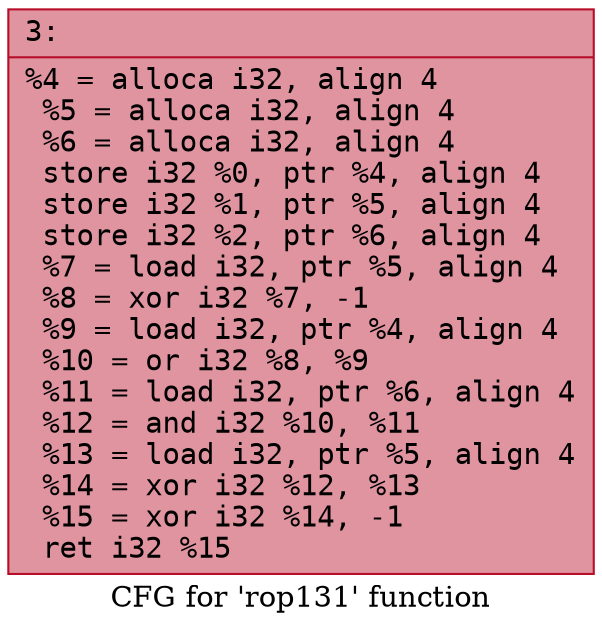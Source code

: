 digraph "CFG for 'rop131' function" {
	label="CFG for 'rop131' function";

	Node0x6000015c07d0 [shape=record,color="#b70d28ff", style=filled, fillcolor="#b70d2870" fontname="Courier",label="{3:\l|  %4 = alloca i32, align 4\l  %5 = alloca i32, align 4\l  %6 = alloca i32, align 4\l  store i32 %0, ptr %4, align 4\l  store i32 %1, ptr %5, align 4\l  store i32 %2, ptr %6, align 4\l  %7 = load i32, ptr %5, align 4\l  %8 = xor i32 %7, -1\l  %9 = load i32, ptr %4, align 4\l  %10 = or i32 %8, %9\l  %11 = load i32, ptr %6, align 4\l  %12 = and i32 %10, %11\l  %13 = load i32, ptr %5, align 4\l  %14 = xor i32 %12, %13\l  %15 = xor i32 %14, -1\l  ret i32 %15\l}"];
}

